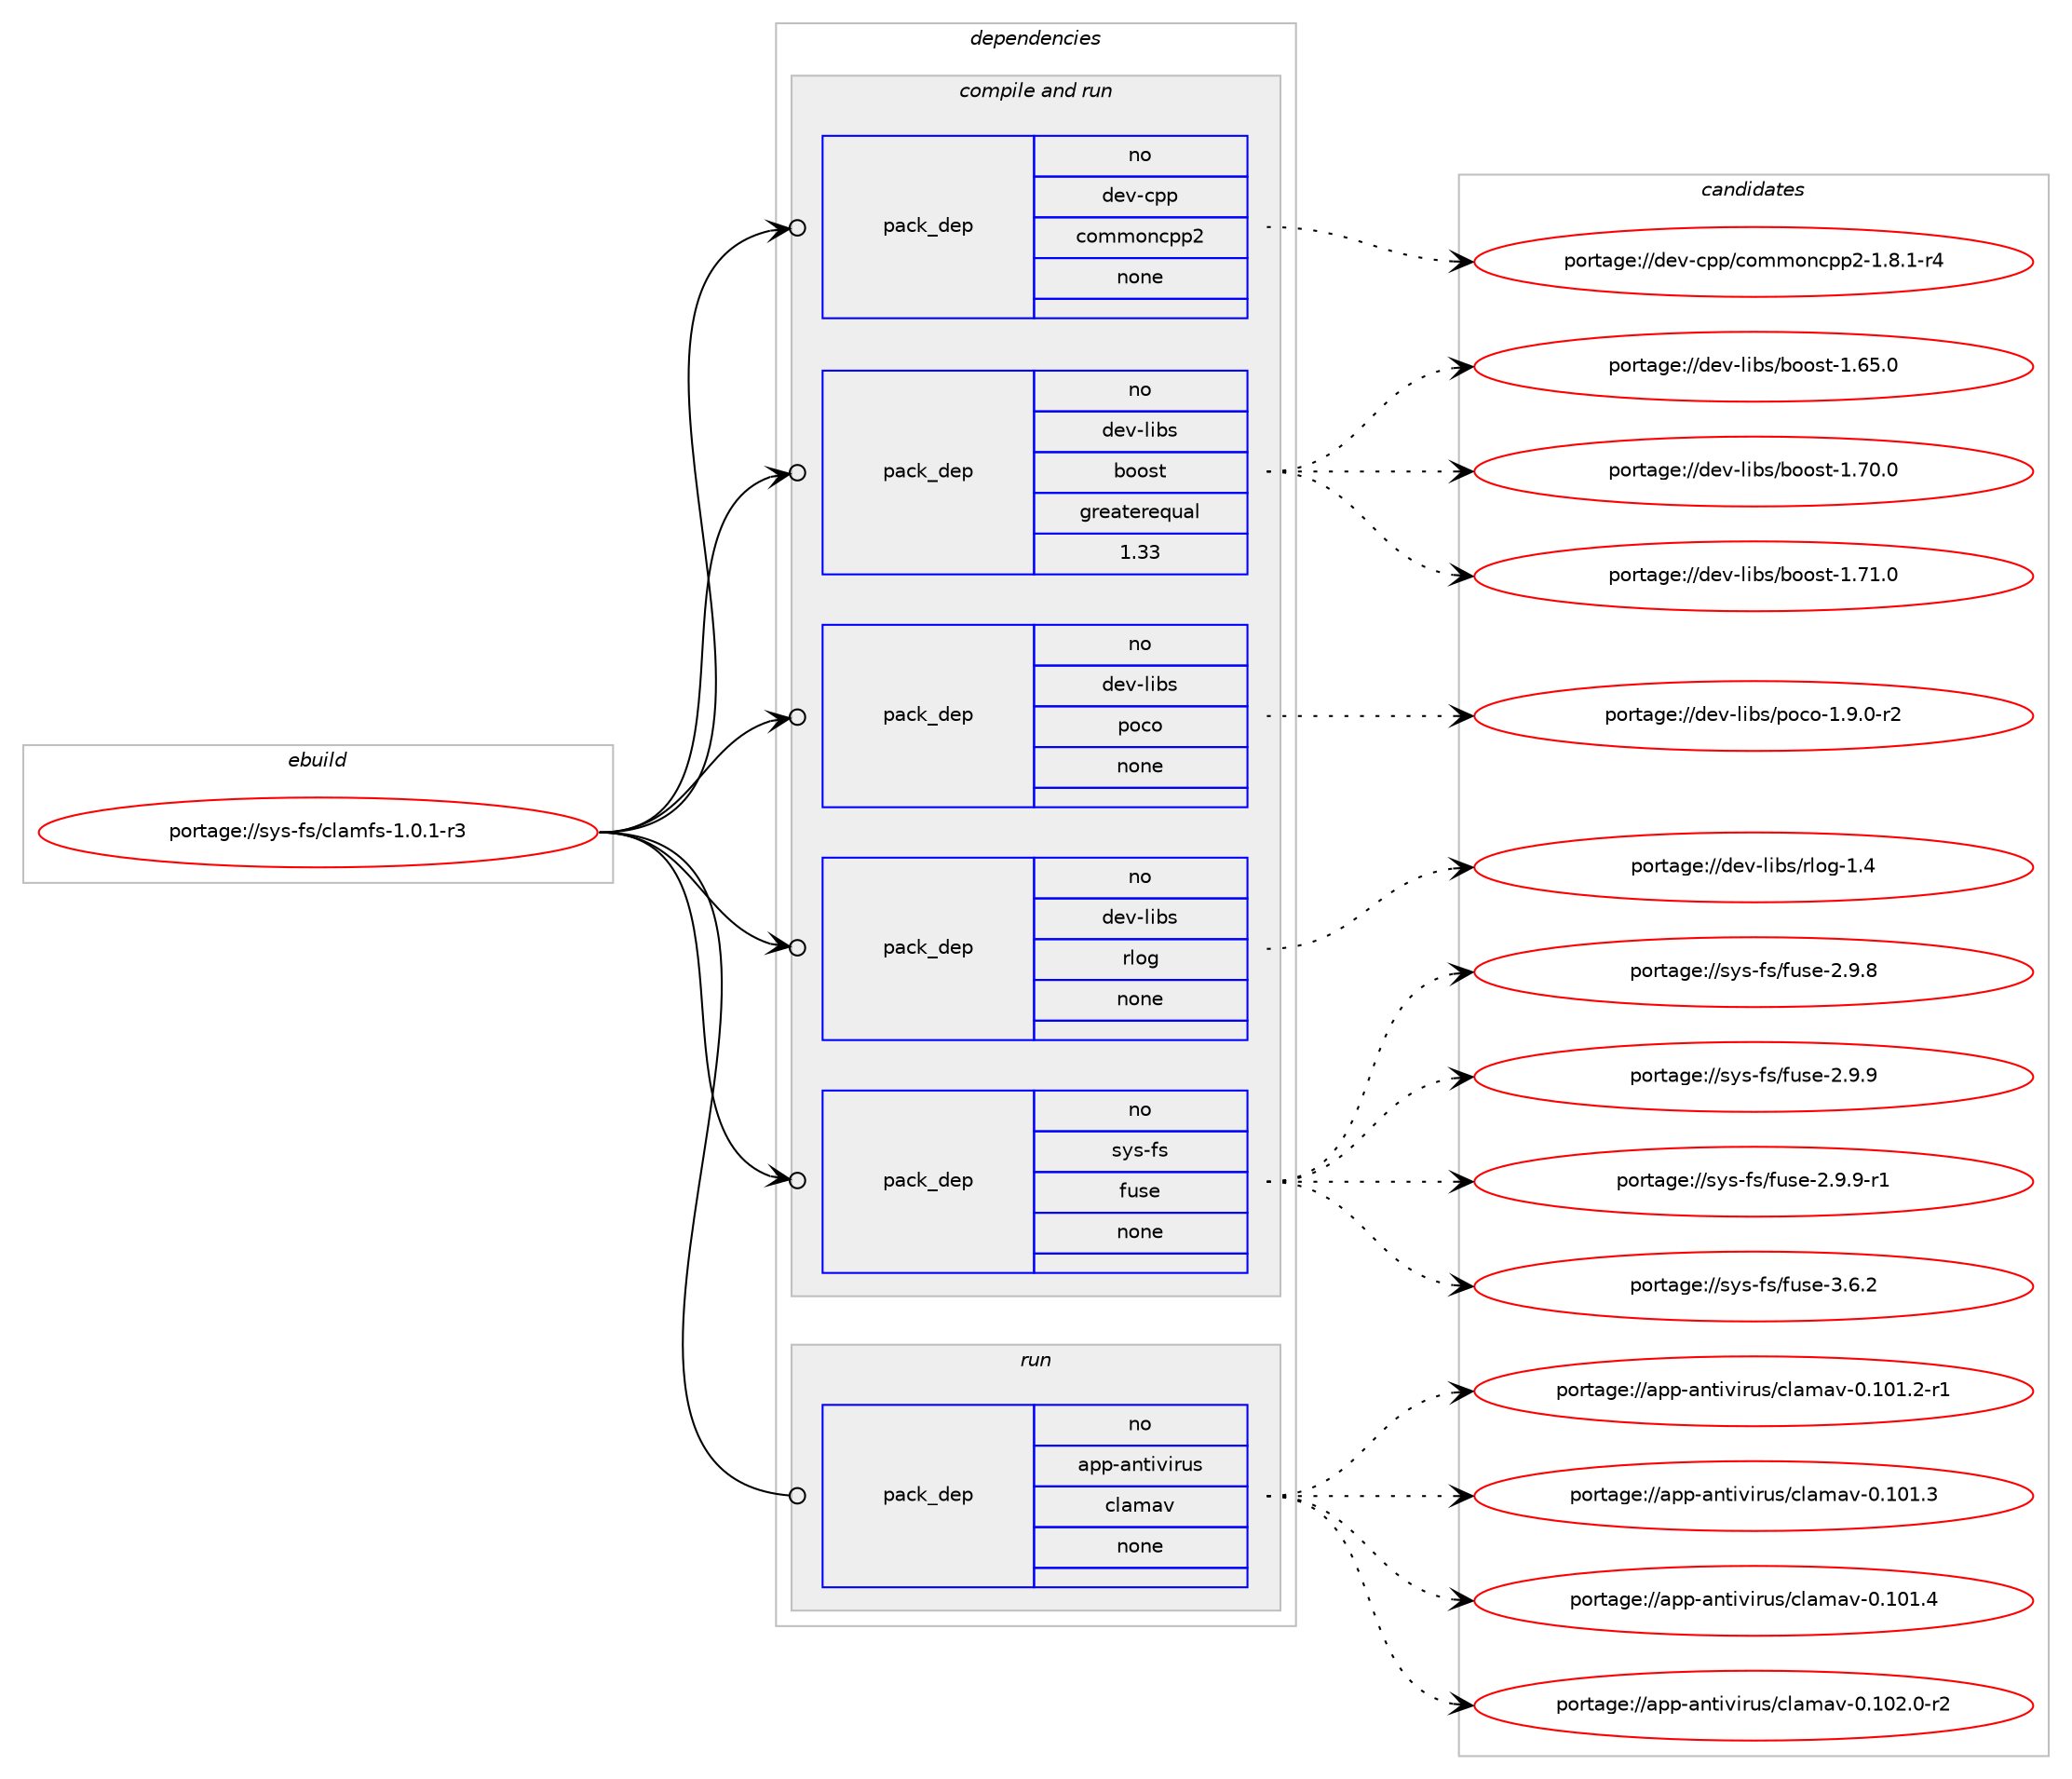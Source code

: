 digraph prolog {

# *************
# Graph options
# *************

newrank=true;
concentrate=true;
compound=true;
graph [rankdir=LR,fontname=Helvetica,fontsize=10,ranksep=1.5];#, ranksep=2.5, nodesep=0.2];
edge  [arrowhead=vee];
node  [fontname=Helvetica,fontsize=10];

# **********
# The ebuild
# **********

subgraph cluster_leftcol {
color=gray;
rank=same;
label=<<i>ebuild</i>>;
id [label="portage://sys-fs/clamfs-1.0.1-r3", color=red, width=4, href="../sys-fs/clamfs-1.0.1-r3.svg"];
}

# ****************
# The dependencies
# ****************

subgraph cluster_midcol {
color=gray;
label=<<i>dependencies</i>>;
subgraph cluster_compile {
fillcolor="#eeeeee";
style=filled;
label=<<i>compile</i>>;
}
subgraph cluster_compileandrun {
fillcolor="#eeeeee";
style=filled;
label=<<i>compile and run</i>>;
subgraph pack314919 {
dependency424862 [label=<<TABLE BORDER="0" CELLBORDER="1" CELLSPACING="0" CELLPADDING="4" WIDTH="220"><TR><TD ROWSPAN="6" CELLPADDING="30">pack_dep</TD></TR><TR><TD WIDTH="110">no</TD></TR><TR><TD>dev-cpp</TD></TR><TR><TD>commoncpp2</TD></TR><TR><TD>none</TD></TR><TR><TD></TD></TR></TABLE>>, shape=none, color=blue];
}
id:e -> dependency424862:w [weight=20,style="solid",arrowhead="odotvee"];
subgraph pack314920 {
dependency424863 [label=<<TABLE BORDER="0" CELLBORDER="1" CELLSPACING="0" CELLPADDING="4" WIDTH="220"><TR><TD ROWSPAN="6" CELLPADDING="30">pack_dep</TD></TR><TR><TD WIDTH="110">no</TD></TR><TR><TD>dev-libs</TD></TR><TR><TD>boost</TD></TR><TR><TD>greaterequal</TD></TR><TR><TD>1.33</TD></TR></TABLE>>, shape=none, color=blue];
}
id:e -> dependency424863:w [weight=20,style="solid",arrowhead="odotvee"];
subgraph pack314921 {
dependency424864 [label=<<TABLE BORDER="0" CELLBORDER="1" CELLSPACING="0" CELLPADDING="4" WIDTH="220"><TR><TD ROWSPAN="6" CELLPADDING="30">pack_dep</TD></TR><TR><TD WIDTH="110">no</TD></TR><TR><TD>dev-libs</TD></TR><TR><TD>poco</TD></TR><TR><TD>none</TD></TR><TR><TD></TD></TR></TABLE>>, shape=none, color=blue];
}
id:e -> dependency424864:w [weight=20,style="solid",arrowhead="odotvee"];
subgraph pack314922 {
dependency424865 [label=<<TABLE BORDER="0" CELLBORDER="1" CELLSPACING="0" CELLPADDING="4" WIDTH="220"><TR><TD ROWSPAN="6" CELLPADDING="30">pack_dep</TD></TR><TR><TD WIDTH="110">no</TD></TR><TR><TD>dev-libs</TD></TR><TR><TD>rlog</TD></TR><TR><TD>none</TD></TR><TR><TD></TD></TR></TABLE>>, shape=none, color=blue];
}
id:e -> dependency424865:w [weight=20,style="solid",arrowhead="odotvee"];
subgraph pack314923 {
dependency424866 [label=<<TABLE BORDER="0" CELLBORDER="1" CELLSPACING="0" CELLPADDING="4" WIDTH="220"><TR><TD ROWSPAN="6" CELLPADDING="30">pack_dep</TD></TR><TR><TD WIDTH="110">no</TD></TR><TR><TD>sys-fs</TD></TR><TR><TD>fuse</TD></TR><TR><TD>none</TD></TR><TR><TD></TD></TR></TABLE>>, shape=none, color=blue];
}
id:e -> dependency424866:w [weight=20,style="solid",arrowhead="odotvee"];
}
subgraph cluster_run {
fillcolor="#eeeeee";
style=filled;
label=<<i>run</i>>;
subgraph pack314924 {
dependency424867 [label=<<TABLE BORDER="0" CELLBORDER="1" CELLSPACING="0" CELLPADDING="4" WIDTH="220"><TR><TD ROWSPAN="6" CELLPADDING="30">pack_dep</TD></TR><TR><TD WIDTH="110">no</TD></TR><TR><TD>app-antivirus</TD></TR><TR><TD>clamav</TD></TR><TR><TD>none</TD></TR><TR><TD></TD></TR></TABLE>>, shape=none, color=blue];
}
id:e -> dependency424867:w [weight=20,style="solid",arrowhead="odot"];
}
}

# **************
# The candidates
# **************

subgraph cluster_choices {
rank=same;
color=gray;
label=<<i>candidates</i>>;

subgraph choice314919 {
color=black;
nodesep=1;
choiceportage1001011184599112112479911110910911111099112112504549465646494511452 [label="portage://dev-cpp/commoncpp2-1.8.1-r4", color=red, width=4,href="../dev-cpp/commoncpp2-1.8.1-r4.svg"];
dependency424862:e -> choiceportage1001011184599112112479911110910911111099112112504549465646494511452:w [style=dotted,weight="100"];
}
subgraph choice314920 {
color=black;
nodesep=1;
choiceportage1001011184510810598115479811111111511645494654534648 [label="portage://dev-libs/boost-1.65.0", color=red, width=4,href="../dev-libs/boost-1.65.0.svg"];
choiceportage1001011184510810598115479811111111511645494655484648 [label="portage://dev-libs/boost-1.70.0", color=red, width=4,href="../dev-libs/boost-1.70.0.svg"];
choiceportage1001011184510810598115479811111111511645494655494648 [label="portage://dev-libs/boost-1.71.0", color=red, width=4,href="../dev-libs/boost-1.71.0.svg"];
dependency424863:e -> choiceportage1001011184510810598115479811111111511645494654534648:w [style=dotted,weight="100"];
dependency424863:e -> choiceportage1001011184510810598115479811111111511645494655484648:w [style=dotted,weight="100"];
dependency424863:e -> choiceportage1001011184510810598115479811111111511645494655494648:w [style=dotted,weight="100"];
}
subgraph choice314921 {
color=black;
nodesep=1;
choiceportage100101118451081059811547112111991114549465746484511450 [label="portage://dev-libs/poco-1.9.0-r2", color=red, width=4,href="../dev-libs/poco-1.9.0-r2.svg"];
dependency424864:e -> choiceportage100101118451081059811547112111991114549465746484511450:w [style=dotted,weight="100"];
}
subgraph choice314922 {
color=black;
nodesep=1;
choiceportage10010111845108105981154711410811110345494652 [label="portage://dev-libs/rlog-1.4", color=red, width=4,href="../dev-libs/rlog-1.4.svg"];
dependency424865:e -> choiceportage10010111845108105981154711410811110345494652:w [style=dotted,weight="100"];
}
subgraph choice314923 {
color=black;
nodesep=1;
choiceportage1151211154510211547102117115101455046574656 [label="portage://sys-fs/fuse-2.9.8", color=red, width=4,href="../sys-fs/fuse-2.9.8.svg"];
choiceportage1151211154510211547102117115101455046574657 [label="portage://sys-fs/fuse-2.9.9", color=red, width=4,href="../sys-fs/fuse-2.9.9.svg"];
choiceportage11512111545102115471021171151014550465746574511449 [label="portage://sys-fs/fuse-2.9.9-r1", color=red, width=4,href="../sys-fs/fuse-2.9.9-r1.svg"];
choiceportage1151211154510211547102117115101455146544650 [label="portage://sys-fs/fuse-3.6.2", color=red, width=4,href="../sys-fs/fuse-3.6.2.svg"];
dependency424866:e -> choiceportage1151211154510211547102117115101455046574656:w [style=dotted,weight="100"];
dependency424866:e -> choiceportage1151211154510211547102117115101455046574657:w [style=dotted,weight="100"];
dependency424866:e -> choiceportage11512111545102115471021171151014550465746574511449:w [style=dotted,weight="100"];
dependency424866:e -> choiceportage1151211154510211547102117115101455146544650:w [style=dotted,weight="100"];
}
subgraph choice314924 {
color=black;
nodesep=1;
choiceportage9711211245971101161051181051141171154799108971099711845484649484946504511449 [label="portage://app-antivirus/clamav-0.101.2-r1", color=red, width=4,href="../app-antivirus/clamav-0.101.2-r1.svg"];
choiceportage971121124597110116105118105114117115479910897109971184548464948494651 [label="portage://app-antivirus/clamav-0.101.3", color=red, width=4,href="../app-antivirus/clamav-0.101.3.svg"];
choiceportage971121124597110116105118105114117115479910897109971184548464948494652 [label="portage://app-antivirus/clamav-0.101.4", color=red, width=4,href="../app-antivirus/clamav-0.101.4.svg"];
choiceportage9711211245971101161051181051141171154799108971099711845484649485046484511450 [label="portage://app-antivirus/clamav-0.102.0-r2", color=red, width=4,href="../app-antivirus/clamav-0.102.0-r2.svg"];
dependency424867:e -> choiceportage9711211245971101161051181051141171154799108971099711845484649484946504511449:w [style=dotted,weight="100"];
dependency424867:e -> choiceportage971121124597110116105118105114117115479910897109971184548464948494651:w [style=dotted,weight="100"];
dependency424867:e -> choiceportage971121124597110116105118105114117115479910897109971184548464948494652:w [style=dotted,weight="100"];
dependency424867:e -> choiceportage9711211245971101161051181051141171154799108971099711845484649485046484511450:w [style=dotted,weight="100"];
}
}

}
